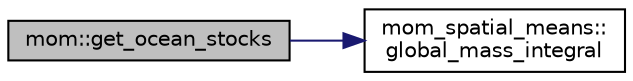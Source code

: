 digraph "mom::get_ocean_stocks"
{
 // INTERACTIVE_SVG=YES
 // LATEX_PDF_SIZE
  edge [fontname="Helvetica",fontsize="10",labelfontname="Helvetica",labelfontsize="10"];
  node [fontname="Helvetica",fontsize="10",shape=record];
  rankdir="LR";
  Node1 [label="mom::get_ocean_stocks",height=0.2,width=0.4,color="black", fillcolor="grey75", style="filled", fontcolor="black",tooltip="Find the global integrals of various quantities."];
  Node1 -> Node2 [color="midnightblue",fontsize="10",style="solid",fontname="Helvetica"];
  Node2 [label="mom_spatial_means::\lglobal_mass_integral",height=0.2,width=0.4,color="black", fillcolor="white", style="filled",URL="$namespacemom__spatial__means.html#a6888b20896f49dcf7db3d8d60c329abb",tooltip="Find the global mass-weighted integral of a variable. This uses reproducing sums."];
}
